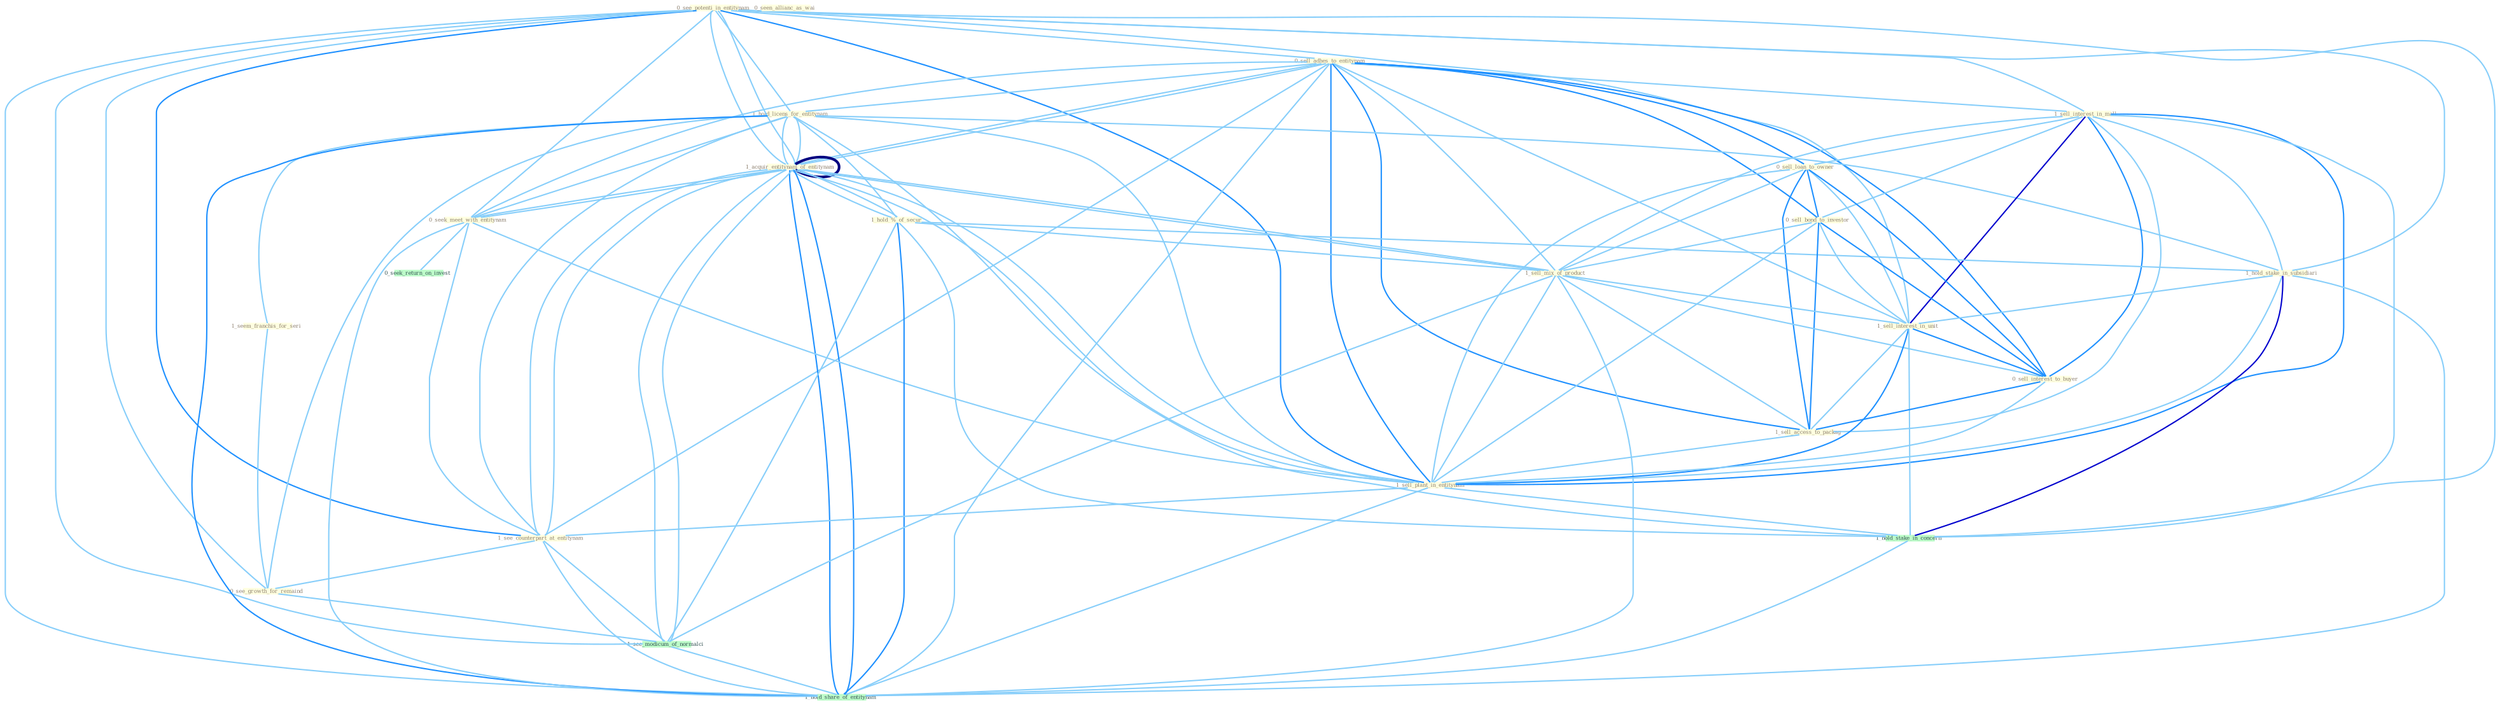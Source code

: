 Graph G{ 
    node
    [shape=polygon,style=filled,width=.5,height=.06,color="#BDFCC9",fixedsize=true,fontsize=4,
    fontcolor="#2f4f4f"];
    {node
    [color="#ffffe0", fontcolor="#8b7d6b"] "0_see_potenti_in_entitynam " "0_sell_adhes_to_entitynam " "1_hold_licens_for_entitynam " "1_acquir_entitynam_of_entitynam " "1_seem_franchis_for_seri " "1_sell_interest_in_mall " "0_sell_loan_to_owner " "0_seek_meet_with_entitynam " "1_hold_%_of_secur " "0_sell_bond_to_investor " "1_sell_mix_of_product " "0_seen_allianc_as_wai " "1_hold_stake_in_subsidiari " "1_sell_interest_in_unit " "0_sell_interest_to_buyer " "1_sell_access_to_packag " "1_sell_plant_in_entitynam " "1_see_counterpart_at_entitynam " "0_see_growth_for_remaind "}
{node [color="#fff0f5", fontcolor="#b22222"]}
edge [color="#B0E2FF"];

	"0_see_potenti_in_entitynam " -- "0_sell_adhes_to_entitynam " [w="1", color="#87cefa" ];
	"0_see_potenti_in_entitynam " -- "1_hold_licens_for_entitynam " [w="1", color="#87cefa" ];
	"0_see_potenti_in_entitynam " -- "1_acquir_entitynam_of_entitynam " [w="1", color="#87cefa" ];
	"0_see_potenti_in_entitynam " -- "1_sell_interest_in_mall " [w="1", color="#87cefa" ];
	"0_see_potenti_in_entitynam " -- "0_seek_meet_with_entitynam " [w="1", color="#87cefa" ];
	"0_see_potenti_in_entitynam " -- "1_hold_stake_in_subsidiari " [w="1", color="#87cefa" ];
	"0_see_potenti_in_entitynam " -- "1_sell_interest_in_unit " [w="1", color="#87cefa" ];
	"0_see_potenti_in_entitynam " -- "1_sell_plant_in_entitynam " [w="2", color="#1e90ff" , len=0.8];
	"0_see_potenti_in_entitynam " -- "1_see_counterpart_at_entitynam " [w="2", color="#1e90ff" , len=0.8];
	"0_see_potenti_in_entitynam " -- "0_see_growth_for_remaind " [w="1", color="#87cefa" ];
	"0_see_potenti_in_entitynam " -- "1_hold_stake_in_concern " [w="1", color="#87cefa" ];
	"0_see_potenti_in_entitynam " -- "1_see_modicum_of_normalci " [w="1", color="#87cefa" ];
	"0_see_potenti_in_entitynam " -- "1_acquir_entitynam_of_entitynam " [w="1", color="#87cefa" ];
	"0_see_potenti_in_entitynam " -- "1_hold_share_of_entitynam " [w="1", color="#87cefa" ];
	"0_sell_adhes_to_entitynam " -- "1_hold_licens_for_entitynam " [w="1", color="#87cefa" ];
	"0_sell_adhes_to_entitynam " -- "1_acquir_entitynam_of_entitynam " [w="1", color="#87cefa" ];
	"0_sell_adhes_to_entitynam " -- "1_sell_interest_in_mall " [w="1", color="#87cefa" ];
	"0_sell_adhes_to_entitynam " -- "0_sell_loan_to_owner " [w="2", color="#1e90ff" , len=0.8];
	"0_sell_adhes_to_entitynam " -- "0_seek_meet_with_entitynam " [w="1", color="#87cefa" ];
	"0_sell_adhes_to_entitynam " -- "0_sell_bond_to_investor " [w="2", color="#1e90ff" , len=0.8];
	"0_sell_adhes_to_entitynam " -- "1_sell_mix_of_product " [w="1", color="#87cefa" ];
	"0_sell_adhes_to_entitynam " -- "1_sell_interest_in_unit " [w="1", color="#87cefa" ];
	"0_sell_adhes_to_entitynam " -- "0_sell_interest_to_buyer " [w="2", color="#1e90ff" , len=0.8];
	"0_sell_adhes_to_entitynam " -- "1_sell_access_to_packag " [w="2", color="#1e90ff" , len=0.8];
	"0_sell_adhes_to_entitynam " -- "1_sell_plant_in_entitynam " [w="2", color="#1e90ff" , len=0.8];
	"0_sell_adhes_to_entitynam " -- "1_see_counterpart_at_entitynam " [w="1", color="#87cefa" ];
	"0_sell_adhes_to_entitynam " -- "1_acquir_entitynam_of_entitynam " [w="1", color="#87cefa" ];
	"0_sell_adhes_to_entitynam " -- "1_hold_share_of_entitynam " [w="1", color="#87cefa" ];
	"1_hold_licens_for_entitynam " -- "1_acquir_entitynam_of_entitynam " [w="1", color="#87cefa" ];
	"1_hold_licens_for_entitynam " -- "1_seem_franchis_for_seri " [w="1", color="#87cefa" ];
	"1_hold_licens_for_entitynam " -- "0_seek_meet_with_entitynam " [w="1", color="#87cefa" ];
	"1_hold_licens_for_entitynam " -- "1_hold_%_of_secur " [w="1", color="#87cefa" ];
	"1_hold_licens_for_entitynam " -- "1_hold_stake_in_subsidiari " [w="1", color="#87cefa" ];
	"1_hold_licens_for_entitynam " -- "1_sell_plant_in_entitynam " [w="1", color="#87cefa" ];
	"1_hold_licens_for_entitynam " -- "1_see_counterpart_at_entitynam " [w="1", color="#87cefa" ];
	"1_hold_licens_for_entitynam " -- "0_see_growth_for_remaind " [w="1", color="#87cefa" ];
	"1_hold_licens_for_entitynam " -- "1_hold_stake_in_concern " [w="1", color="#87cefa" ];
	"1_hold_licens_for_entitynam " -- "1_acquir_entitynam_of_entitynam " [w="1", color="#87cefa" ];
	"1_hold_licens_for_entitynam " -- "1_hold_share_of_entitynam " [w="2", color="#1e90ff" , len=0.8];
	"1_acquir_entitynam_of_entitynam " -- "0_seek_meet_with_entitynam " [w="1", color="#87cefa" ];
	"1_acquir_entitynam_of_entitynam " -- "1_hold_%_of_secur " [w="1", color="#87cefa" ];
	"1_acquir_entitynam_of_entitynam " -- "1_sell_mix_of_product " [w="1", color="#87cefa" ];
	"1_acquir_entitynam_of_entitynam " -- "1_sell_plant_in_entitynam " [w="1", color="#87cefa" ];
	"1_acquir_entitynam_of_entitynam " -- "1_see_counterpart_at_entitynam " [w="1", color="#87cefa" ];
	"1_acquir_entitynam_of_entitynam " -- "1_see_modicum_of_normalci " [w="1", color="#87cefa" ];
	"1_acquir_entitynam_of_entitynam " -- "1_acquir_entitynam_of_entitynam " [w="4", style=bold, color="#000080", len=0.4];
	"1_acquir_entitynam_of_entitynam " -- "1_hold_share_of_entitynam " [w="2", color="#1e90ff" , len=0.8];
	"1_seem_franchis_for_seri " -- "0_see_growth_for_remaind " [w="1", color="#87cefa" ];
	"1_sell_interest_in_mall " -- "0_sell_loan_to_owner " [w="1", color="#87cefa" ];
	"1_sell_interest_in_mall " -- "0_sell_bond_to_investor " [w="1", color="#87cefa" ];
	"1_sell_interest_in_mall " -- "1_sell_mix_of_product " [w="1", color="#87cefa" ];
	"1_sell_interest_in_mall " -- "1_hold_stake_in_subsidiari " [w="1", color="#87cefa" ];
	"1_sell_interest_in_mall " -- "1_sell_interest_in_unit " [w="3", color="#0000cd" , len=0.6];
	"1_sell_interest_in_mall " -- "0_sell_interest_to_buyer " [w="2", color="#1e90ff" , len=0.8];
	"1_sell_interest_in_mall " -- "1_sell_access_to_packag " [w="1", color="#87cefa" ];
	"1_sell_interest_in_mall " -- "1_sell_plant_in_entitynam " [w="2", color="#1e90ff" , len=0.8];
	"1_sell_interest_in_mall " -- "1_hold_stake_in_concern " [w="1", color="#87cefa" ];
	"0_sell_loan_to_owner " -- "0_sell_bond_to_investor " [w="2", color="#1e90ff" , len=0.8];
	"0_sell_loan_to_owner " -- "1_sell_mix_of_product " [w="1", color="#87cefa" ];
	"0_sell_loan_to_owner " -- "1_sell_interest_in_unit " [w="1", color="#87cefa" ];
	"0_sell_loan_to_owner " -- "0_sell_interest_to_buyer " [w="2", color="#1e90ff" , len=0.8];
	"0_sell_loan_to_owner " -- "1_sell_access_to_packag " [w="2", color="#1e90ff" , len=0.8];
	"0_sell_loan_to_owner " -- "1_sell_plant_in_entitynam " [w="1", color="#87cefa" ];
	"0_seek_meet_with_entitynam " -- "1_sell_plant_in_entitynam " [w="1", color="#87cefa" ];
	"0_seek_meet_with_entitynam " -- "1_see_counterpart_at_entitynam " [w="1", color="#87cefa" ];
	"0_seek_meet_with_entitynam " -- "0_seek_return_on_invest " [w="1", color="#87cefa" ];
	"0_seek_meet_with_entitynam " -- "1_acquir_entitynam_of_entitynam " [w="1", color="#87cefa" ];
	"0_seek_meet_with_entitynam " -- "1_hold_share_of_entitynam " [w="1", color="#87cefa" ];
	"1_hold_%_of_secur " -- "1_sell_mix_of_product " [w="1", color="#87cefa" ];
	"1_hold_%_of_secur " -- "1_hold_stake_in_subsidiari " [w="1", color="#87cefa" ];
	"1_hold_%_of_secur " -- "1_hold_stake_in_concern " [w="1", color="#87cefa" ];
	"1_hold_%_of_secur " -- "1_see_modicum_of_normalci " [w="1", color="#87cefa" ];
	"1_hold_%_of_secur " -- "1_acquir_entitynam_of_entitynam " [w="1", color="#87cefa" ];
	"1_hold_%_of_secur " -- "1_hold_share_of_entitynam " [w="2", color="#1e90ff" , len=0.8];
	"0_sell_bond_to_investor " -- "1_sell_mix_of_product " [w="1", color="#87cefa" ];
	"0_sell_bond_to_investor " -- "1_sell_interest_in_unit " [w="1", color="#87cefa" ];
	"0_sell_bond_to_investor " -- "0_sell_interest_to_buyer " [w="2", color="#1e90ff" , len=0.8];
	"0_sell_bond_to_investor " -- "1_sell_access_to_packag " [w="2", color="#1e90ff" , len=0.8];
	"0_sell_bond_to_investor " -- "1_sell_plant_in_entitynam " [w="1", color="#87cefa" ];
	"1_sell_mix_of_product " -- "1_sell_interest_in_unit " [w="1", color="#87cefa" ];
	"1_sell_mix_of_product " -- "0_sell_interest_to_buyer " [w="1", color="#87cefa" ];
	"1_sell_mix_of_product " -- "1_sell_access_to_packag " [w="1", color="#87cefa" ];
	"1_sell_mix_of_product " -- "1_sell_plant_in_entitynam " [w="1", color="#87cefa" ];
	"1_sell_mix_of_product " -- "1_see_modicum_of_normalci " [w="1", color="#87cefa" ];
	"1_sell_mix_of_product " -- "1_acquir_entitynam_of_entitynam " [w="1", color="#87cefa" ];
	"1_sell_mix_of_product " -- "1_hold_share_of_entitynam " [w="1", color="#87cefa" ];
	"1_hold_stake_in_subsidiari " -- "1_sell_interest_in_unit " [w="1", color="#87cefa" ];
	"1_hold_stake_in_subsidiari " -- "1_sell_plant_in_entitynam " [w="1", color="#87cefa" ];
	"1_hold_stake_in_subsidiari " -- "1_hold_stake_in_concern " [w="3", color="#0000cd" , len=0.6];
	"1_hold_stake_in_subsidiari " -- "1_hold_share_of_entitynam " [w="1", color="#87cefa" ];
	"1_sell_interest_in_unit " -- "0_sell_interest_to_buyer " [w="2", color="#1e90ff" , len=0.8];
	"1_sell_interest_in_unit " -- "1_sell_access_to_packag " [w="1", color="#87cefa" ];
	"1_sell_interest_in_unit " -- "1_sell_plant_in_entitynam " [w="2", color="#1e90ff" , len=0.8];
	"1_sell_interest_in_unit " -- "1_hold_stake_in_concern " [w="1", color="#87cefa" ];
	"0_sell_interest_to_buyer " -- "1_sell_access_to_packag " [w="2", color="#1e90ff" , len=0.8];
	"0_sell_interest_to_buyer " -- "1_sell_plant_in_entitynam " [w="1", color="#87cefa" ];
	"1_sell_access_to_packag " -- "1_sell_plant_in_entitynam " [w="1", color="#87cefa" ];
	"1_sell_plant_in_entitynam " -- "1_see_counterpart_at_entitynam " [w="1", color="#87cefa" ];
	"1_sell_plant_in_entitynam " -- "1_hold_stake_in_concern " [w="1", color="#87cefa" ];
	"1_sell_plant_in_entitynam " -- "1_acquir_entitynam_of_entitynam " [w="1", color="#87cefa" ];
	"1_sell_plant_in_entitynam " -- "1_hold_share_of_entitynam " [w="1", color="#87cefa" ];
	"1_see_counterpart_at_entitynam " -- "0_see_growth_for_remaind " [w="1", color="#87cefa" ];
	"1_see_counterpart_at_entitynam " -- "1_see_modicum_of_normalci " [w="1", color="#87cefa" ];
	"1_see_counterpart_at_entitynam " -- "1_acquir_entitynam_of_entitynam " [w="1", color="#87cefa" ];
	"1_see_counterpart_at_entitynam " -- "1_hold_share_of_entitynam " [w="1", color="#87cefa" ];
	"0_see_growth_for_remaind " -- "1_see_modicum_of_normalci " [w="1", color="#87cefa" ];
	"1_hold_stake_in_concern " -- "1_hold_share_of_entitynam " [w="1", color="#87cefa" ];
	"1_see_modicum_of_normalci " -- "1_acquir_entitynam_of_entitynam " [w="1", color="#87cefa" ];
	"1_see_modicum_of_normalci " -- "1_hold_share_of_entitynam " [w="1", color="#87cefa" ];
	"1_acquir_entitynam_of_entitynam " -- "1_hold_share_of_entitynam " [w="2", color="#1e90ff" , len=0.8];
}